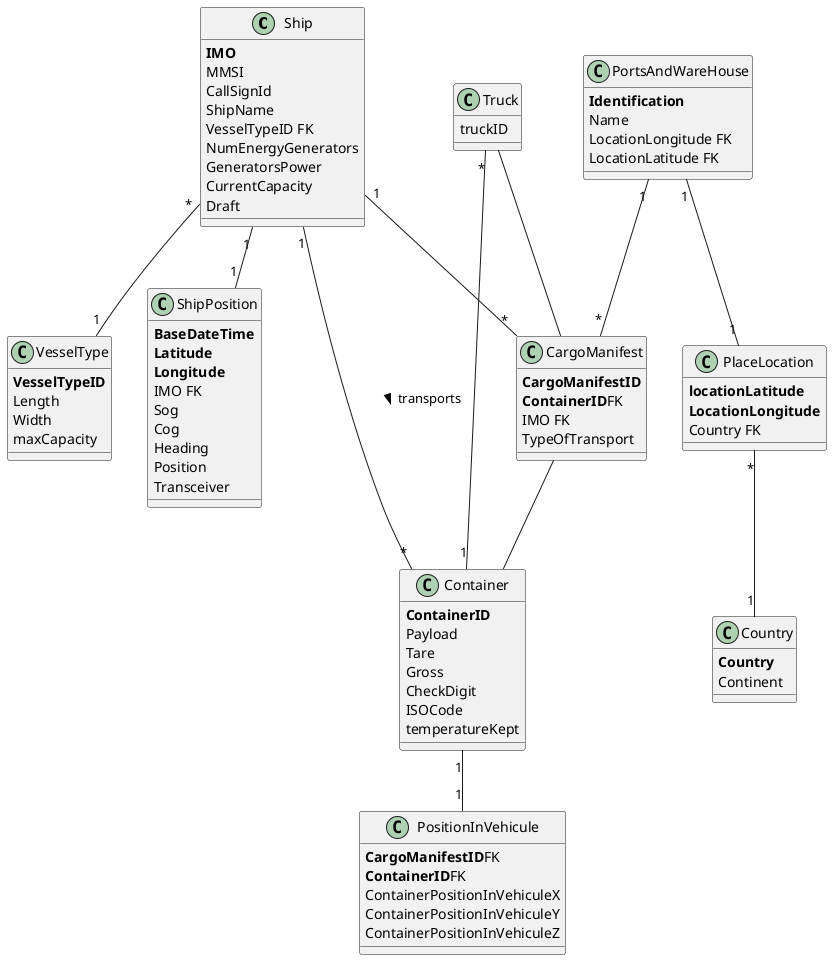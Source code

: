 @startuml
'https://plantuml.com/class-diagram

/'class Company{

}'/

class Ship{
    **IMO**
    MMSI
    CallSignId
    ShipName
    VesselTypeID FK
    NumEnergyGenerators
    GeneratorsPower
    CurrentCapacity
    Draft
}

class VesselType{
    **VesselTypeID**
    Length
    Width
    maxCapacity
}

class ShipPosition{
    **BaseDateTime**
    **Latitude**
    **Longitude**
    IMO FK
    Sog
    Cog
    Heading
    Position
    Transceiver
}

class Container{
    **ContainerID**
    Payload
    Tare
    Gross
    CheckDigit
    ISOCode
    temperatureKept
}
/'refrigeration state is ambigous'/

/'manifest type(loading, unloading) changes its values'/
class CargoManifest{
    **CargoManifestID**
    **ContainerID**FK
    IMO FK
    TypeOfTransport
}

class PositionInVehicule{
    **CargoManifestID**FK
    **ContainerID**FK
    ContainerPositionInVehiculeX
    ContainerPositionInVehiculeY
    ContainerPositionInVehiculeZ
}

class PortsAndWareHouse{
    **Identification**
    Name
    LocationLongitude FK
    LocationLatitude FK
}

class Country{
    **Country**
    Continent
}

class PlaceLocation{
    **locationLatitude**
    **LocationLongitude**
    Country FK
}


class Truck{
    truckID
}


Ship "1" -- "*" Container : transports >
Container "1" -- "1" PositionInVehicule
Ship "1" -- "1" ShipPosition
Ship "*" -- "1" VesselType
Ship "1" -- "*" CargoManifest
CargoManifest  -- Container
Truck -- CargoManifest
Truck "*" -- "1" Container
PortsAndWareHouse "1" -- "1" PlaceLocation
PlaceLocation "*" -- "1" Country
PortsAndWareHouse "1" -- "*" CargoManifest

@enduml